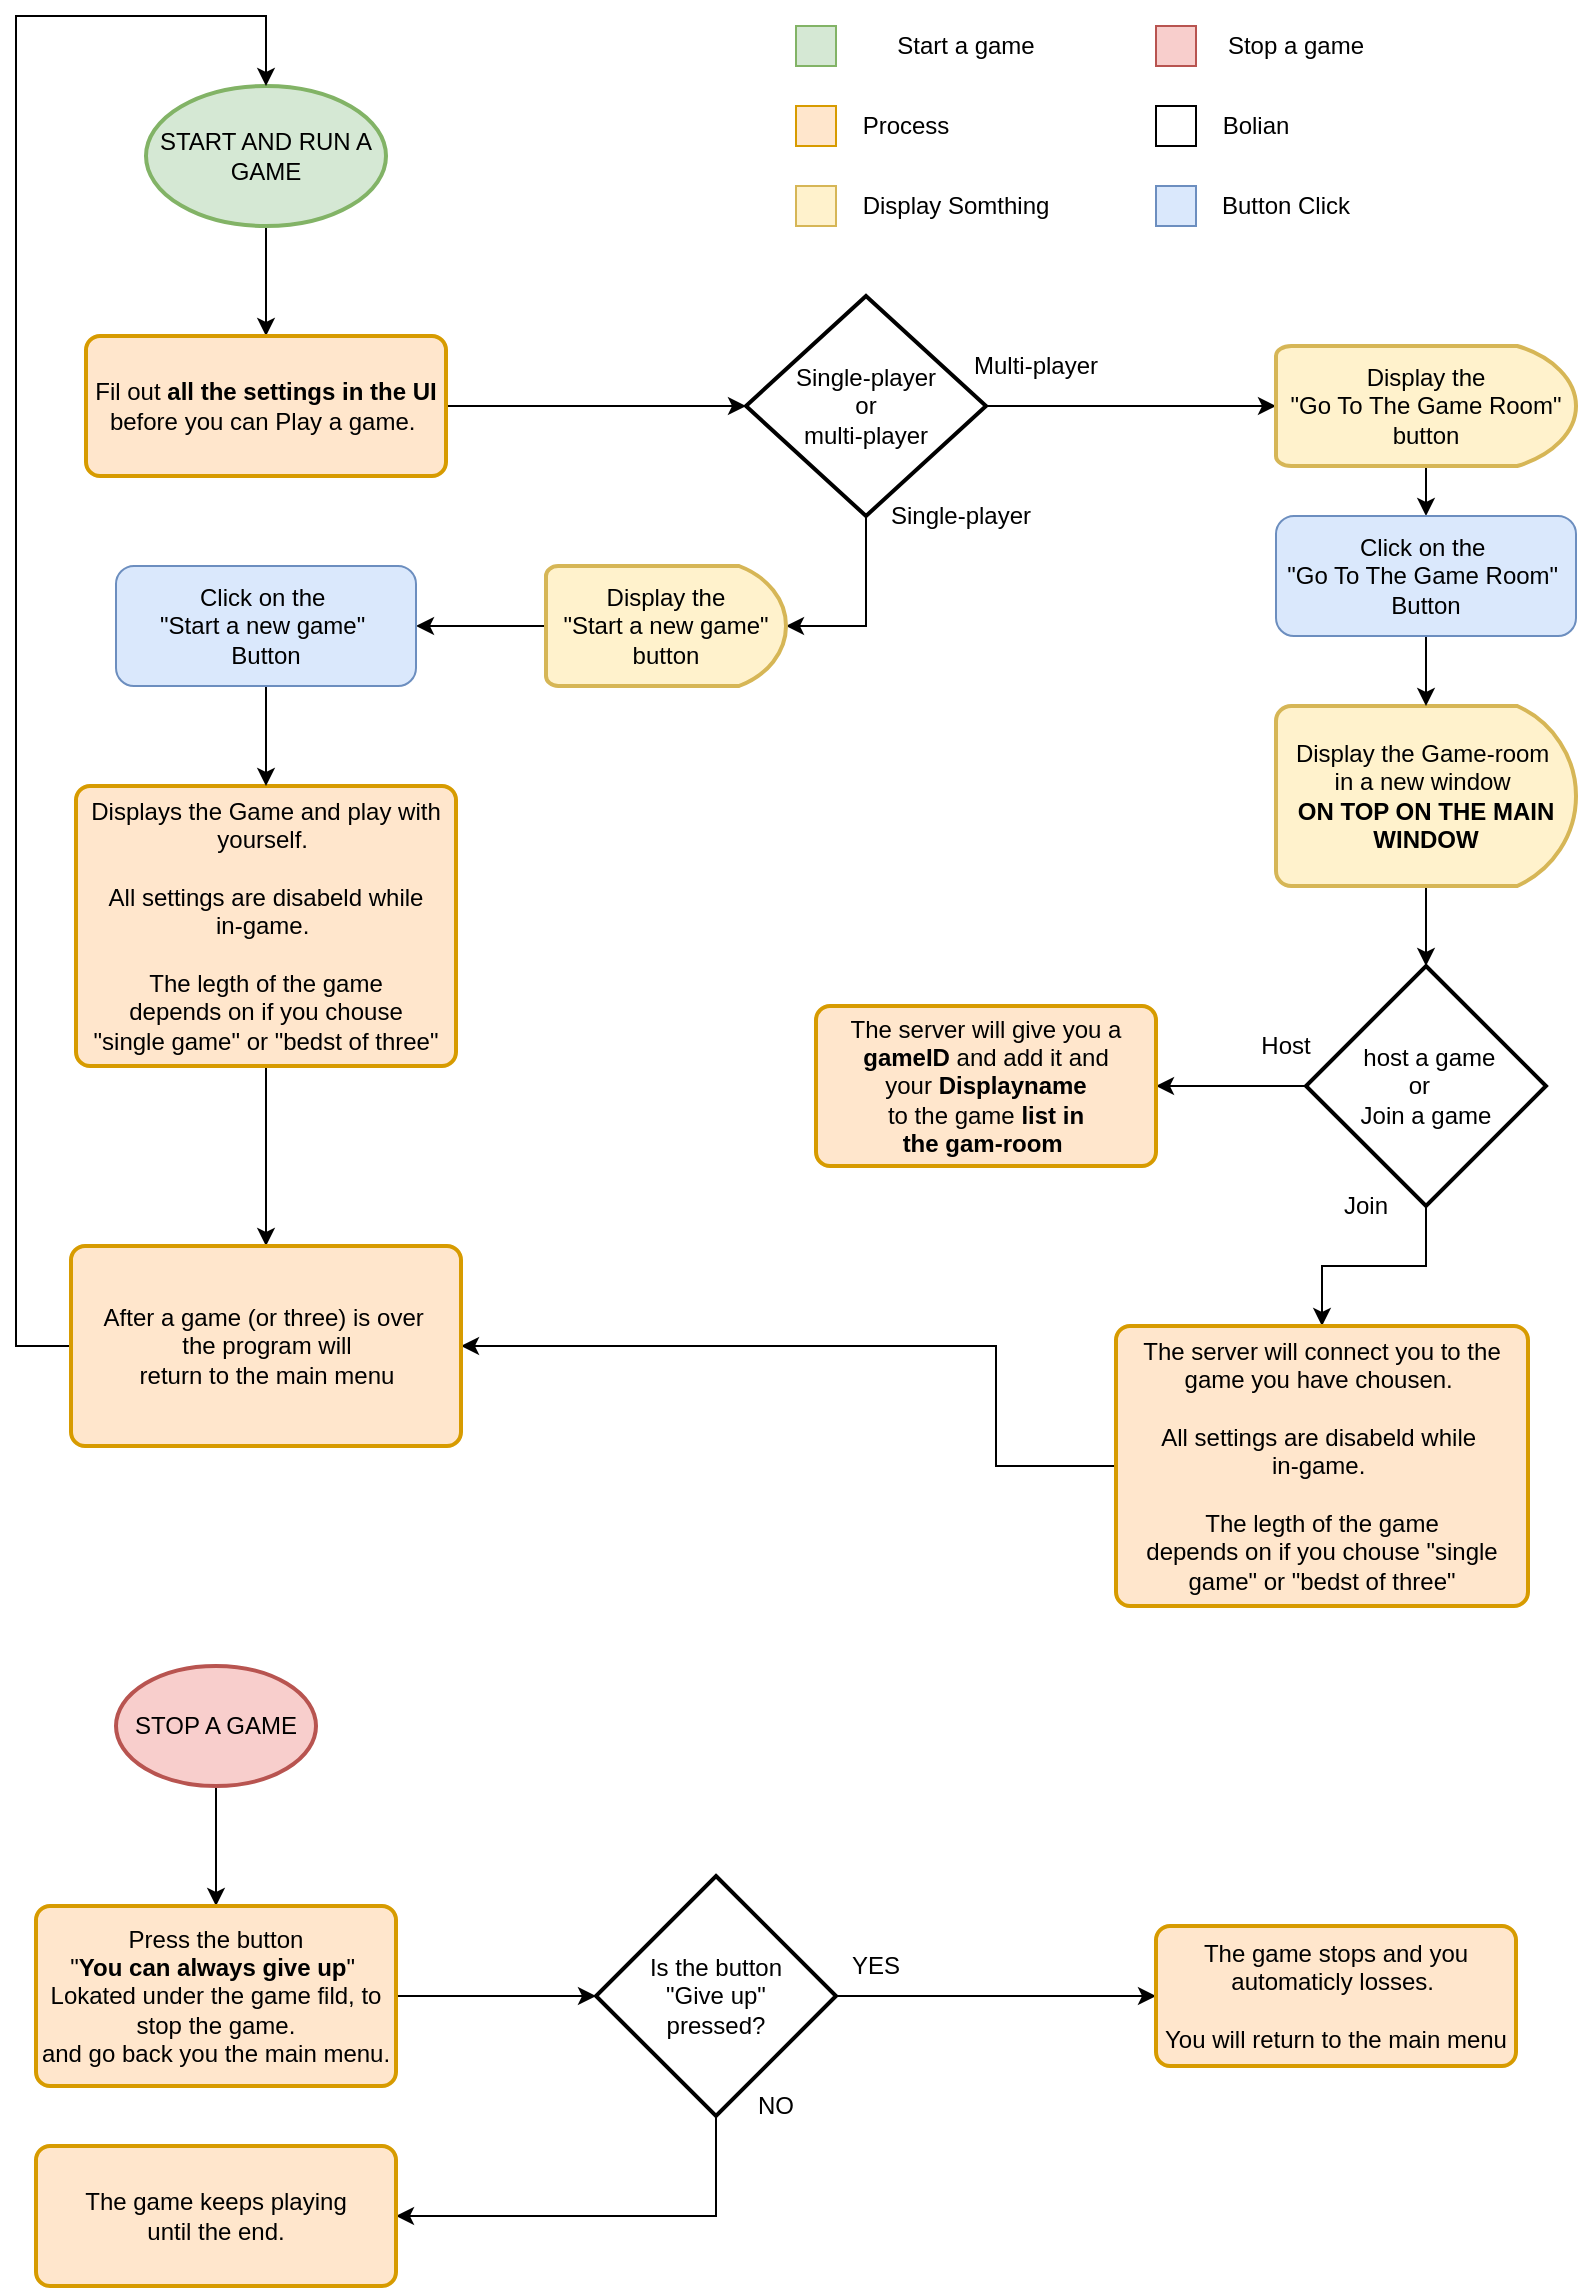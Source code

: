 <mxfile version="13.1.6" type="device"><diagram id="C5RBs43oDa-KdzZeNtuy" name="Page-1"><mxGraphModel dx="3555" dy="1783" grid="1" gridSize="10" guides="1" tooltips="1" connect="1" arrows="1" fold="1" page="1" pageScale="1" pageWidth="827" pageHeight="1169" math="0" shadow="0"><root><mxCell id="WIyWlLk6GJQsqaUBKTNV-0"/><mxCell id="WIyWlLk6GJQsqaUBKTNV-1" parent="WIyWlLk6GJQsqaUBKTNV-0"/><mxCell id="4vOTrelnEXH-cBhIlHec-14" style="edgeStyle=orthogonalEdgeStyle;rounded=0;orthogonalLoop=1;jettySize=auto;html=1;exitX=0.5;exitY=1;exitDx=0;exitDy=0;exitPerimeter=0;entryX=0.5;entryY=0;entryDx=0;entryDy=0;" edge="1" parent="WIyWlLk6GJQsqaUBKTNV-1" source="4vOTrelnEXH-cBhIlHec-0" target="4vOTrelnEXH-cBhIlHec-1"><mxGeometry relative="1" as="geometry"/></mxCell><mxCell id="4vOTrelnEXH-cBhIlHec-0" value="START AND RUN A GAME" style="strokeWidth=2;html=1;shape=mxgraph.flowchart.start_1;whiteSpace=wrap;fillColor=#d5e8d4;strokeColor=#82b366;" vertex="1" parent="WIyWlLk6GJQsqaUBKTNV-1"><mxGeometry x="95" y="50" width="120" height="70" as="geometry"/></mxCell><mxCell id="4vOTrelnEXH-cBhIlHec-20" style="edgeStyle=orthogonalEdgeStyle;rounded=0;orthogonalLoop=1;jettySize=auto;html=1;exitX=1;exitY=0.5;exitDx=0;exitDy=0;entryX=0;entryY=0.5;entryDx=0;entryDy=0;entryPerimeter=0;" edge="1" parent="WIyWlLk6GJQsqaUBKTNV-1" source="4vOTrelnEXH-cBhIlHec-1" target="4vOTrelnEXH-cBhIlHec-15"><mxGeometry relative="1" as="geometry"/></mxCell><mxCell id="4vOTrelnEXH-cBhIlHec-1" value="Fil out &lt;b&gt;all the settings in the UI &lt;/b&gt;before you can Play a game.&amp;nbsp;" style="rounded=1;whiteSpace=wrap;html=1;absoluteArcSize=1;arcSize=14;strokeWidth=2;fillColor=#ffe6cc;strokeColor=#d79b00;" vertex="1" parent="WIyWlLk6GJQsqaUBKTNV-1"><mxGeometry x="65" y="175" width="180" height="70" as="geometry"/></mxCell><mxCell id="4vOTrelnEXH-cBhIlHec-2" value="" style="whiteSpace=wrap;html=1;aspect=fixed;fillColor=#d5e8d4;strokeColor=#82b366;" vertex="1" parent="WIyWlLk6GJQsqaUBKTNV-1"><mxGeometry x="420" y="20" width="20" height="20" as="geometry"/></mxCell><mxCell id="4vOTrelnEXH-cBhIlHec-3" value="Start a game" style="text;html=1;strokeColor=none;fillColor=none;align=center;verticalAlign=middle;whiteSpace=wrap;rounded=0;" vertex="1" parent="WIyWlLk6GJQsqaUBKTNV-1"><mxGeometry x="450" y="20" width="110" height="20" as="geometry"/></mxCell><mxCell id="4vOTrelnEXH-cBhIlHec-4" value="" style="whiteSpace=wrap;html=1;aspect=fixed;fillColor=#ffe6cc;strokeColor=#d79b00;" vertex="1" parent="WIyWlLk6GJQsqaUBKTNV-1"><mxGeometry x="420" y="60" width="20" height="20" as="geometry"/></mxCell><mxCell id="4vOTrelnEXH-cBhIlHec-5" value="Process" style="text;html=1;strokeColor=none;fillColor=none;align=center;verticalAlign=middle;whiteSpace=wrap;rounded=0;" vertex="1" parent="WIyWlLk6GJQsqaUBKTNV-1"><mxGeometry x="450" y="60" width="50" height="20" as="geometry"/></mxCell><mxCell id="4vOTrelnEXH-cBhIlHec-6" value="" style="whiteSpace=wrap;html=1;aspect=fixed;fillColor=#fff2cc;strokeColor=#d6b656;" vertex="1" parent="WIyWlLk6GJQsqaUBKTNV-1"><mxGeometry x="420" y="100" width="20" height="20" as="geometry"/></mxCell><mxCell id="4vOTrelnEXH-cBhIlHec-22" style="edgeStyle=orthogonalEdgeStyle;rounded=0;orthogonalLoop=1;jettySize=auto;html=1;exitX=0.5;exitY=1;exitDx=0;exitDy=0;exitPerimeter=0;entryX=1;entryY=0.5;entryDx=0;entryDy=0;entryPerimeter=0;" edge="1" parent="WIyWlLk6GJQsqaUBKTNV-1" source="4vOTrelnEXH-cBhIlHec-15" target="4vOTrelnEXH-cBhIlHec-26"><mxGeometry relative="1" as="geometry"/></mxCell><mxCell id="4vOTrelnEXH-cBhIlHec-25" style="edgeStyle=orthogonalEdgeStyle;rounded=0;orthogonalLoop=1;jettySize=auto;html=1;exitX=1;exitY=0.5;exitDx=0;exitDy=0;exitPerimeter=0;entryX=0;entryY=0.5;entryDx=0;entryDy=0;entryPerimeter=0;" edge="1" parent="WIyWlLk6GJQsqaUBKTNV-1" source="4vOTrelnEXH-cBhIlHec-15" target="4vOTrelnEXH-cBhIlHec-28"><mxGeometry relative="1" as="geometry"/></mxCell><mxCell id="4vOTrelnEXH-cBhIlHec-15" value="Single-player &lt;br&gt;or &lt;br&gt;multi-player" style="strokeWidth=2;html=1;shape=mxgraph.flowchart.decision;whiteSpace=wrap;" vertex="1" parent="WIyWlLk6GJQsqaUBKTNV-1"><mxGeometry x="395" y="155" width="120" height="110" as="geometry"/></mxCell><mxCell id="4vOTrelnEXH-cBhIlHec-18" value="Multi-player" style="text;html=1;strokeColor=none;fillColor=none;align=center;verticalAlign=middle;whiteSpace=wrap;rounded=0;" vertex="1" parent="WIyWlLk6GJQsqaUBKTNV-1"><mxGeometry x="505" y="180" width="70" height="20" as="geometry"/></mxCell><mxCell id="4vOTrelnEXH-cBhIlHec-19" value="Single-player" style="text;html=1;strokeColor=none;fillColor=none;align=center;verticalAlign=middle;whiteSpace=wrap;rounded=0;" vertex="1" parent="WIyWlLk6GJQsqaUBKTNV-1"><mxGeometry x="465" y="255" width="75" height="20" as="geometry"/></mxCell><mxCell id="4vOTrelnEXH-cBhIlHec-69" style="edgeStyle=orthogonalEdgeStyle;rounded=0;orthogonalLoop=1;jettySize=auto;html=1;exitX=0.5;exitY=1;exitDx=0;exitDy=0;entryX=0.5;entryY=0;entryDx=0;entryDy=0;" edge="1" parent="WIyWlLk6GJQsqaUBKTNV-1" source="4vOTrelnEXH-cBhIlHec-21" target="4vOTrelnEXH-cBhIlHec-66"><mxGeometry relative="1" as="geometry"/></mxCell><mxCell id="4vOTrelnEXH-cBhIlHec-21" value="Displays the Game and play with yourself.&amp;nbsp;&lt;br&gt;&lt;br&gt;All settings are disabeld while &lt;br&gt;in-game.&amp;nbsp;&lt;br&gt;&lt;br&gt;The legth of the game &lt;br&gt;depends on if you chouse &lt;br&gt;&quot;single game&quot; or &quot;bedst of three&quot;" style="rounded=1;whiteSpace=wrap;html=1;absoluteArcSize=1;arcSize=14;strokeWidth=2;fillColor=#ffe6cc;strokeColor=#d79b00;" vertex="1" parent="WIyWlLk6GJQsqaUBKTNV-1"><mxGeometry x="60" y="400" width="190" height="140" as="geometry"/></mxCell><mxCell id="4vOTrelnEXH-cBhIlHec-43" value="" style="edgeStyle=orthogonalEdgeStyle;rounded=0;orthogonalLoop=1;jettySize=auto;html=1;" edge="1" parent="WIyWlLk6GJQsqaUBKTNV-1" source="4vOTrelnEXH-cBhIlHec-23" target="4vOTrelnEXH-cBhIlHec-31"><mxGeometry relative="1" as="geometry"/></mxCell><mxCell id="4vOTrelnEXH-cBhIlHec-23" value="Display the Game-room&amp;nbsp;&lt;br&gt;in a new window&amp;nbsp;&lt;br&gt;&lt;b&gt;ON TOP ON THE MAIN WINDOW&lt;/b&gt;" style="strokeWidth=2;html=1;shape=mxgraph.flowchart.delay;whiteSpace=wrap;fillColor=#fff2cc;strokeColor=#d6b656;" vertex="1" parent="WIyWlLk6GJQsqaUBKTNV-1"><mxGeometry x="660" y="360" width="150" height="90" as="geometry"/></mxCell><mxCell id="4vOTrelnEXH-cBhIlHec-24" value="Display Somthing" style="text;html=1;strokeColor=none;fillColor=none;align=center;verticalAlign=middle;whiteSpace=wrap;rounded=0;" vertex="1" parent="WIyWlLk6GJQsqaUBKTNV-1"><mxGeometry x="450" y="100" width="100" height="20" as="geometry"/></mxCell><mxCell id="4vOTrelnEXH-cBhIlHec-41" value="" style="edgeStyle=orthogonalEdgeStyle;rounded=0;orthogonalLoop=1;jettySize=auto;html=1;" edge="1" parent="WIyWlLk6GJQsqaUBKTNV-1" source="4vOTrelnEXH-cBhIlHec-26" target="4vOTrelnEXH-cBhIlHec-40"><mxGeometry relative="1" as="geometry"/></mxCell><mxCell id="4vOTrelnEXH-cBhIlHec-26" value="Display the &lt;br&gt;&quot;Start a new game&quot; &lt;br&gt;button" style="strokeWidth=2;html=1;shape=mxgraph.flowchart.delay;whiteSpace=wrap;fillColor=#fff2cc;strokeColor=#d6b656;" vertex="1" parent="WIyWlLk6GJQsqaUBKTNV-1"><mxGeometry x="295" y="290" width="120" height="60" as="geometry"/></mxCell><mxCell id="4vOTrelnEXH-cBhIlHec-38" value="" style="edgeStyle=orthogonalEdgeStyle;rounded=0;orthogonalLoop=1;jettySize=auto;html=1;" edge="1" parent="WIyWlLk6GJQsqaUBKTNV-1" source="4vOTrelnEXH-cBhIlHec-28" target="4vOTrelnEXH-cBhIlHec-36"><mxGeometry relative="1" as="geometry"/></mxCell><mxCell id="4vOTrelnEXH-cBhIlHec-28" value="Display the &lt;br&gt;&quot;Go To The Game Room&quot; &lt;br&gt;button" style="strokeWidth=2;html=1;shape=mxgraph.flowchart.delay;whiteSpace=wrap;fillColor=#fff2cc;strokeColor=#d6b656;" vertex="1" parent="WIyWlLk6GJQsqaUBKTNV-1"><mxGeometry x="660" y="180" width="150" height="60" as="geometry"/></mxCell><mxCell id="4vOTrelnEXH-cBhIlHec-47" style="edgeStyle=orthogonalEdgeStyle;rounded=0;orthogonalLoop=1;jettySize=auto;html=1;exitX=0;exitY=0.5;exitDx=0;exitDy=0;exitPerimeter=0;entryX=1;entryY=0.5;entryDx=0;entryDy=0;" edge="1" parent="WIyWlLk6GJQsqaUBKTNV-1" source="4vOTrelnEXH-cBhIlHec-31" target="4vOTrelnEXH-cBhIlHec-46"><mxGeometry relative="1" as="geometry"/></mxCell><mxCell id="4vOTrelnEXH-cBhIlHec-50" value="" style="edgeStyle=orthogonalEdgeStyle;rounded=0;orthogonalLoop=1;jettySize=auto;html=1;" edge="1" parent="WIyWlLk6GJQsqaUBKTNV-1" source="4vOTrelnEXH-cBhIlHec-31" target="4vOTrelnEXH-cBhIlHec-48"><mxGeometry relative="1" as="geometry"/></mxCell><mxCell id="4vOTrelnEXH-cBhIlHec-31" value="&lt;span&gt;&amp;nbsp;&lt;/span&gt;&lt;span&gt;host a game&lt;/span&gt;&lt;br&gt;&lt;span&gt;or &amp;nbsp;&lt;/span&gt;&lt;br&gt;&lt;span&gt;Join a game&lt;/span&gt;" style="strokeWidth=2;html=1;shape=mxgraph.flowchart.decision;whiteSpace=wrap;" vertex="1" parent="WIyWlLk6GJQsqaUBKTNV-1"><mxGeometry x="675" y="490" width="120" height="120" as="geometry"/></mxCell><mxCell id="4vOTrelnEXH-cBhIlHec-32" value="" style="whiteSpace=wrap;html=1;aspect=fixed;" vertex="1" parent="WIyWlLk6GJQsqaUBKTNV-1"><mxGeometry x="600" y="60" width="20" height="20" as="geometry"/></mxCell><mxCell id="4vOTrelnEXH-cBhIlHec-33" value="Bolian" style="text;html=1;strokeColor=none;fillColor=none;align=center;verticalAlign=middle;whiteSpace=wrap;rounded=0;" vertex="1" parent="WIyWlLk6GJQsqaUBKTNV-1"><mxGeometry x="630" y="60" width="40" height="20" as="geometry"/></mxCell><mxCell id="4vOTrelnEXH-cBhIlHec-34" value="" style="whiteSpace=wrap;html=1;aspect=fixed;fillColor=#dae8fc;strokeColor=#6c8ebf;" vertex="1" parent="WIyWlLk6GJQsqaUBKTNV-1"><mxGeometry x="600" y="100" width="20" height="20" as="geometry"/></mxCell><mxCell id="4vOTrelnEXH-cBhIlHec-35" value="Button Click" style="text;html=1;strokeColor=none;fillColor=none;align=center;verticalAlign=middle;whiteSpace=wrap;rounded=0;" vertex="1" parent="WIyWlLk6GJQsqaUBKTNV-1"><mxGeometry x="630" y="100" width="70" height="20" as="geometry"/></mxCell><mxCell id="4vOTrelnEXH-cBhIlHec-39" value="" style="edgeStyle=orthogonalEdgeStyle;rounded=0;orthogonalLoop=1;jettySize=auto;html=1;" edge="1" parent="WIyWlLk6GJQsqaUBKTNV-1" source="4vOTrelnEXH-cBhIlHec-36" target="4vOTrelnEXH-cBhIlHec-23"><mxGeometry relative="1" as="geometry"/></mxCell><mxCell id="4vOTrelnEXH-cBhIlHec-36" value="Click on the&amp;nbsp;&lt;br&gt;&quot;Go To The Game Room&quot;&amp;nbsp;&lt;br&gt;Button" style="rounded=1;whiteSpace=wrap;html=1;fillColor=#dae8fc;strokeColor=#6c8ebf;" vertex="1" parent="WIyWlLk6GJQsqaUBKTNV-1"><mxGeometry x="660" y="265" width="150" height="60" as="geometry"/></mxCell><mxCell id="4vOTrelnEXH-cBhIlHec-42" value="" style="edgeStyle=orthogonalEdgeStyle;rounded=0;orthogonalLoop=1;jettySize=auto;html=1;" edge="1" parent="WIyWlLk6GJQsqaUBKTNV-1" source="4vOTrelnEXH-cBhIlHec-40" target="4vOTrelnEXH-cBhIlHec-21"><mxGeometry relative="1" as="geometry"/></mxCell><mxCell id="4vOTrelnEXH-cBhIlHec-40" value="Click on the&amp;nbsp;&lt;br&gt;&quot;Start a new game&quot;&amp;nbsp;&lt;br&gt;Button" style="rounded=1;whiteSpace=wrap;html=1;fillColor=#dae8fc;strokeColor=#6c8ebf;" vertex="1" parent="WIyWlLk6GJQsqaUBKTNV-1"><mxGeometry x="80" y="290" width="150" height="60" as="geometry"/></mxCell><mxCell id="4vOTrelnEXH-cBhIlHec-44" value="Host" style="text;html=1;strokeColor=none;fillColor=none;align=center;verticalAlign=middle;whiteSpace=wrap;rounded=0;" vertex="1" parent="WIyWlLk6GJQsqaUBKTNV-1"><mxGeometry x="645" y="520" width="40" height="20" as="geometry"/></mxCell><mxCell id="4vOTrelnEXH-cBhIlHec-45" value="Join" style="text;html=1;strokeColor=none;fillColor=none;align=center;verticalAlign=middle;whiteSpace=wrap;rounded=0;" vertex="1" parent="WIyWlLk6GJQsqaUBKTNV-1"><mxGeometry x="685" y="600" width="40" height="20" as="geometry"/></mxCell><mxCell id="4vOTrelnEXH-cBhIlHec-46" value="The server will give you a &lt;b&gt;gameID&lt;/b&gt; and add it and your&amp;nbsp;&lt;b&gt;Displayname&lt;/b&gt; &lt;br&gt;to the game &lt;b&gt;list in &lt;br&gt;the gam-room&lt;/b&gt;&amp;nbsp;" style="rounded=1;whiteSpace=wrap;html=1;absoluteArcSize=1;arcSize=14;strokeWidth=2;fillColor=#ffe6cc;strokeColor=#d79b00;" vertex="1" parent="WIyWlLk6GJQsqaUBKTNV-1"><mxGeometry x="430" y="510" width="170" height="80" as="geometry"/></mxCell><mxCell id="4vOTrelnEXH-cBhIlHec-68" style="edgeStyle=orthogonalEdgeStyle;rounded=0;orthogonalLoop=1;jettySize=auto;html=1;exitX=0;exitY=0.5;exitDx=0;exitDy=0;entryX=1;entryY=0.5;entryDx=0;entryDy=0;" edge="1" parent="WIyWlLk6GJQsqaUBKTNV-1" source="4vOTrelnEXH-cBhIlHec-48" target="4vOTrelnEXH-cBhIlHec-66"><mxGeometry relative="1" as="geometry"><Array as="points"><mxPoint x="520" y="740"/><mxPoint x="520" y="680"/></Array></mxGeometry></mxCell><mxCell id="4vOTrelnEXH-cBhIlHec-48" value="The server will connect you to the game you have chousen.&amp;nbsp;&lt;br&gt;&lt;br&gt;All settings are disabeld while&amp;nbsp;&lt;br&gt;in-game.&amp;nbsp;&lt;br&gt;&lt;br&gt;The legth of the game &lt;br&gt;depends on if you chouse &quot;single game&quot; or &quot;bedst of three&quot;" style="rounded=1;whiteSpace=wrap;html=1;absoluteArcSize=1;arcSize=14;strokeWidth=2;fillColor=#ffe6cc;strokeColor=#d79b00;" vertex="1" parent="WIyWlLk6GJQsqaUBKTNV-1"><mxGeometry x="580" y="670" width="206" height="140" as="geometry"/></mxCell><mxCell id="4vOTrelnEXH-cBhIlHec-51" value="" style="whiteSpace=wrap;html=1;aspect=fixed;fillColor=#f8cecc;strokeColor=#b85450;" vertex="1" parent="WIyWlLk6GJQsqaUBKTNV-1"><mxGeometry x="600" y="20" width="20" height="20" as="geometry"/></mxCell><mxCell id="4vOTrelnEXH-cBhIlHec-52" value="Stop a game" style="text;html=1;strokeColor=none;fillColor=none;align=center;verticalAlign=middle;whiteSpace=wrap;rounded=0;" vertex="1" parent="WIyWlLk6GJQsqaUBKTNV-1"><mxGeometry x="630" y="20" width="80" height="20" as="geometry"/></mxCell><mxCell id="4vOTrelnEXH-cBhIlHec-55" value="" style="edgeStyle=orthogonalEdgeStyle;rounded=0;orthogonalLoop=1;jettySize=auto;html=1;" edge="1" parent="WIyWlLk6GJQsqaUBKTNV-1" source="4vOTrelnEXH-cBhIlHec-53" target="4vOTrelnEXH-cBhIlHec-54"><mxGeometry relative="1" as="geometry"/></mxCell><mxCell id="4vOTrelnEXH-cBhIlHec-53" value="STOP A GAME" style="strokeWidth=2;html=1;shape=mxgraph.flowchart.start_1;whiteSpace=wrap;fillColor=#f8cecc;strokeColor=#b85450;" vertex="1" parent="WIyWlLk6GJQsqaUBKTNV-1"><mxGeometry x="80" y="840" width="100" height="60" as="geometry"/></mxCell><mxCell id="4vOTrelnEXH-cBhIlHec-65" style="edgeStyle=orthogonalEdgeStyle;rounded=0;orthogonalLoop=1;jettySize=auto;html=1;exitX=1;exitY=0.5;exitDx=0;exitDy=0;entryX=0;entryY=0.5;entryDx=0;entryDy=0;entryPerimeter=0;" edge="1" parent="WIyWlLk6GJQsqaUBKTNV-1" source="4vOTrelnEXH-cBhIlHec-54" target="4vOTrelnEXH-cBhIlHec-56"><mxGeometry relative="1" as="geometry"/></mxCell><mxCell id="4vOTrelnEXH-cBhIlHec-54" value="Press the button &lt;br&gt;&quot;&lt;b&gt;You can always give up&lt;/b&gt;&quot;&amp;nbsp;&lt;br&gt;Lokated under the game fild, to stop the game. &lt;br&gt;and go back you the main menu." style="rounded=1;whiteSpace=wrap;html=1;absoluteArcSize=1;arcSize=14;strokeWidth=2;fillColor=#ffe6cc;strokeColor=#d79b00;" vertex="1" parent="WIyWlLk6GJQsqaUBKTNV-1"><mxGeometry x="40" y="960" width="180" height="90" as="geometry"/></mxCell><mxCell id="4vOTrelnEXH-cBhIlHec-71" style="edgeStyle=orthogonalEdgeStyle;rounded=0;orthogonalLoop=1;jettySize=auto;html=1;exitX=0.5;exitY=1;exitDx=0;exitDy=0;exitPerimeter=0;entryX=1;entryY=0.5;entryDx=0;entryDy=0;" edge="1" parent="WIyWlLk6GJQsqaUBKTNV-1" source="4vOTrelnEXH-cBhIlHec-56" target="4vOTrelnEXH-cBhIlHec-70"><mxGeometry relative="1" as="geometry"/></mxCell><mxCell id="4vOTrelnEXH-cBhIlHec-73" style="edgeStyle=orthogonalEdgeStyle;rounded=0;orthogonalLoop=1;jettySize=auto;html=1;exitX=1;exitY=0.5;exitDx=0;exitDy=0;exitPerimeter=0;entryX=0;entryY=0.5;entryDx=0;entryDy=0;" edge="1" parent="WIyWlLk6GJQsqaUBKTNV-1" source="4vOTrelnEXH-cBhIlHec-56" target="4vOTrelnEXH-cBhIlHec-72"><mxGeometry relative="1" as="geometry"/></mxCell><mxCell id="4vOTrelnEXH-cBhIlHec-56" value="Is the button &lt;br&gt;&quot;Give up&quot; &lt;br&gt;pressed?" style="strokeWidth=2;html=1;shape=mxgraph.flowchart.decision;whiteSpace=wrap;" vertex="1" parent="WIyWlLk6GJQsqaUBKTNV-1"><mxGeometry x="320" y="945" width="120" height="120" as="geometry"/></mxCell><mxCell id="4vOTrelnEXH-cBhIlHec-57" value="YES" style="text;html=1;strokeColor=none;fillColor=none;align=center;verticalAlign=middle;whiteSpace=wrap;rounded=0;" vertex="1" parent="WIyWlLk6GJQsqaUBKTNV-1"><mxGeometry x="440" y="980" width="40" height="20" as="geometry"/></mxCell><mxCell id="4vOTrelnEXH-cBhIlHec-58" value="NO" style="text;html=1;strokeColor=none;fillColor=none;align=center;verticalAlign=middle;whiteSpace=wrap;rounded=0;" vertex="1" parent="WIyWlLk6GJQsqaUBKTNV-1"><mxGeometry x="390" y="1050" width="40" height="20" as="geometry"/></mxCell><mxCell id="4vOTrelnEXH-cBhIlHec-67" style="edgeStyle=orthogonalEdgeStyle;rounded=0;orthogonalLoop=1;jettySize=auto;html=1;exitX=0;exitY=0.5;exitDx=0;exitDy=0;entryX=0.5;entryY=0;entryDx=0;entryDy=0;entryPerimeter=0;" edge="1" parent="WIyWlLk6GJQsqaUBKTNV-1" source="4vOTrelnEXH-cBhIlHec-66" target="4vOTrelnEXH-cBhIlHec-0"><mxGeometry relative="1" as="geometry"><Array as="points"><mxPoint x="30" y="680"/><mxPoint x="30" y="15"/><mxPoint x="155" y="15"/></Array></mxGeometry></mxCell><mxCell id="4vOTrelnEXH-cBhIlHec-66" value="After a game (or three) is over&amp;nbsp;&lt;br&gt;the program will &lt;br&gt;return to the main menu" style="rounded=1;whiteSpace=wrap;html=1;absoluteArcSize=1;arcSize=14;strokeWidth=2;fillColor=#ffe6cc;strokeColor=#d79b00;" vertex="1" parent="WIyWlLk6GJQsqaUBKTNV-1"><mxGeometry x="57.5" y="630" width="195" height="100" as="geometry"/></mxCell><mxCell id="4vOTrelnEXH-cBhIlHec-70" value="The game keeps playing &lt;br&gt;until the end." style="rounded=1;whiteSpace=wrap;html=1;absoluteArcSize=1;arcSize=14;strokeWidth=2;fillColor=#ffe6cc;strokeColor=#d79b00;" vertex="1" parent="WIyWlLk6GJQsqaUBKTNV-1"><mxGeometry x="40" y="1080" width="180" height="70" as="geometry"/></mxCell><mxCell id="4vOTrelnEXH-cBhIlHec-72" value="The game stops and you automaticly losses.&amp;nbsp;&lt;br&gt;&lt;br&gt;You will return to the main menu" style="rounded=1;whiteSpace=wrap;html=1;absoluteArcSize=1;arcSize=14;strokeWidth=2;fillColor=#ffe6cc;strokeColor=#d79b00;" vertex="1" parent="WIyWlLk6GJQsqaUBKTNV-1"><mxGeometry x="600" y="970" width="180" height="70" as="geometry"/></mxCell></root></mxGraphModel></diagram></mxfile>